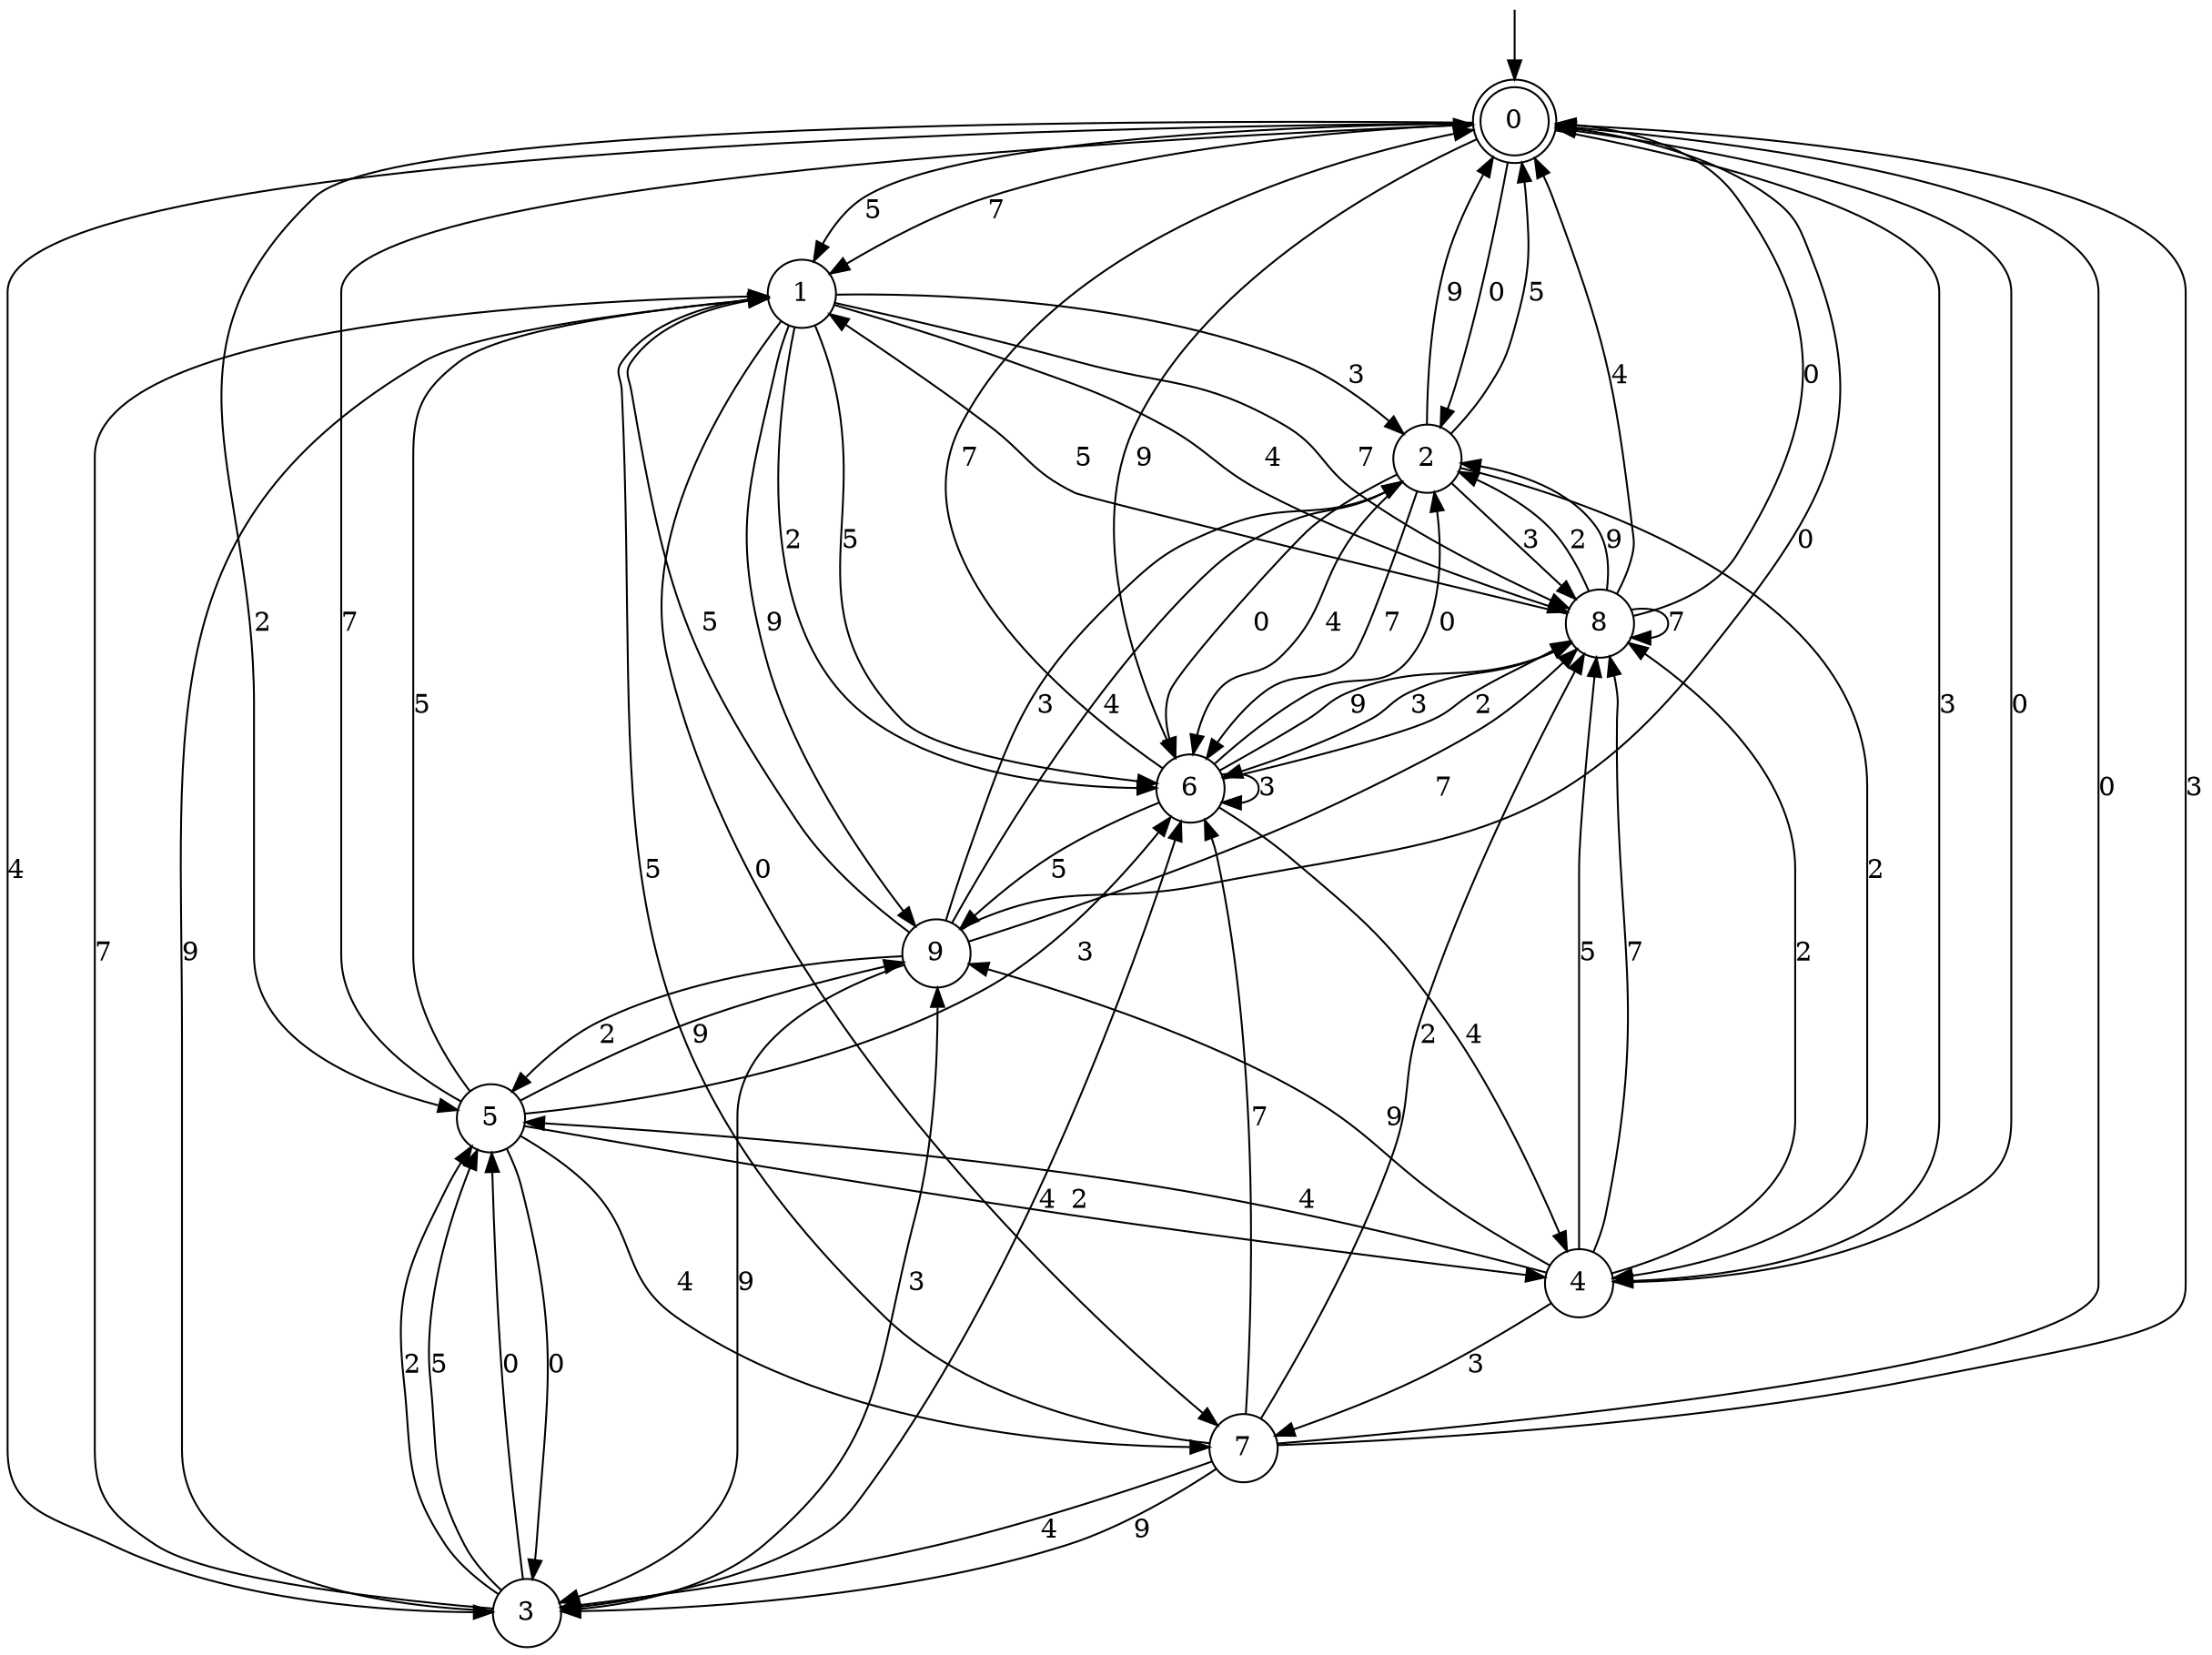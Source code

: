digraph g {

	s0 [shape="doublecircle" label="0"];
	s1 [shape="circle" label="1"];
	s2 [shape="circle" label="2"];
	s3 [shape="circle" label="3"];
	s4 [shape="circle" label="4"];
	s5 [shape="circle" label="5"];
	s6 [shape="circle" label="6"];
	s7 [shape="circle" label="7"];
	s8 [shape="circle" label="8"];
	s9 [shape="circle" label="9"];
	s0 -> s1 [label="5"];
	s0 -> s2 [label="0"];
	s0 -> s3 [label="4"];
	s0 -> s4 [label="3"];
	s0 -> s1 [label="7"];
	s0 -> s5 [label="2"];
	s0 -> s6 [label="9"];
	s1 -> s6 [label="5"];
	s1 -> s7 [label="0"];
	s1 -> s8 [label="4"];
	s1 -> s2 [label="3"];
	s1 -> s8 [label="7"];
	s1 -> s6 [label="2"];
	s1 -> s9 [label="9"];
	s2 -> s0 [label="5"];
	s2 -> s6 [label="0"];
	s2 -> s6 [label="4"];
	s2 -> s8 [label="3"];
	s2 -> s6 [label="7"];
	s2 -> s4 [label="2"];
	s2 -> s0 [label="9"];
	s3 -> s5 [label="5"];
	s3 -> s5 [label="0"];
	s3 -> s6 [label="4"];
	s3 -> s9 [label="3"];
	s3 -> s1 [label="7"];
	s3 -> s5 [label="2"];
	s3 -> s1 [label="9"];
	s4 -> s8 [label="5"];
	s4 -> s0 [label="0"];
	s4 -> s5 [label="4"];
	s4 -> s7 [label="3"];
	s4 -> s8 [label="7"];
	s4 -> s8 [label="2"];
	s4 -> s9 [label="9"];
	s5 -> s1 [label="5"];
	s5 -> s3 [label="0"];
	s5 -> s7 [label="4"];
	s5 -> s6 [label="3"];
	s5 -> s0 [label="7"];
	s5 -> s4 [label="2"];
	s5 -> s9 [label="9"];
	s6 -> s9 [label="5"];
	s6 -> s2 [label="0"];
	s6 -> s4 [label="4"];
	s6 -> s6 [label="3"];
	s6 -> s0 [label="7"];
	s6 -> s8 [label="2"];
	s6 -> s8 [label="9"];
	s7 -> s1 [label="5"];
	s7 -> s0 [label="0"];
	s7 -> s3 [label="4"];
	s7 -> s0 [label="3"];
	s7 -> s6 [label="7"];
	s7 -> s8 [label="2"];
	s7 -> s3 [label="9"];
	s8 -> s1 [label="5"];
	s8 -> s0 [label="0"];
	s8 -> s0 [label="4"];
	s8 -> s6 [label="3"];
	s8 -> s8 [label="7"];
	s8 -> s2 [label="2"];
	s8 -> s2 [label="9"];
	s9 -> s1 [label="5"];
	s9 -> s0 [label="0"];
	s9 -> s2 [label="4"];
	s9 -> s2 [label="3"];
	s9 -> s8 [label="7"];
	s9 -> s5 [label="2"];
	s9 -> s3 [label="9"];

__start0 [label="" shape="none" width="0" height="0"];
__start0 -> s0;

}
